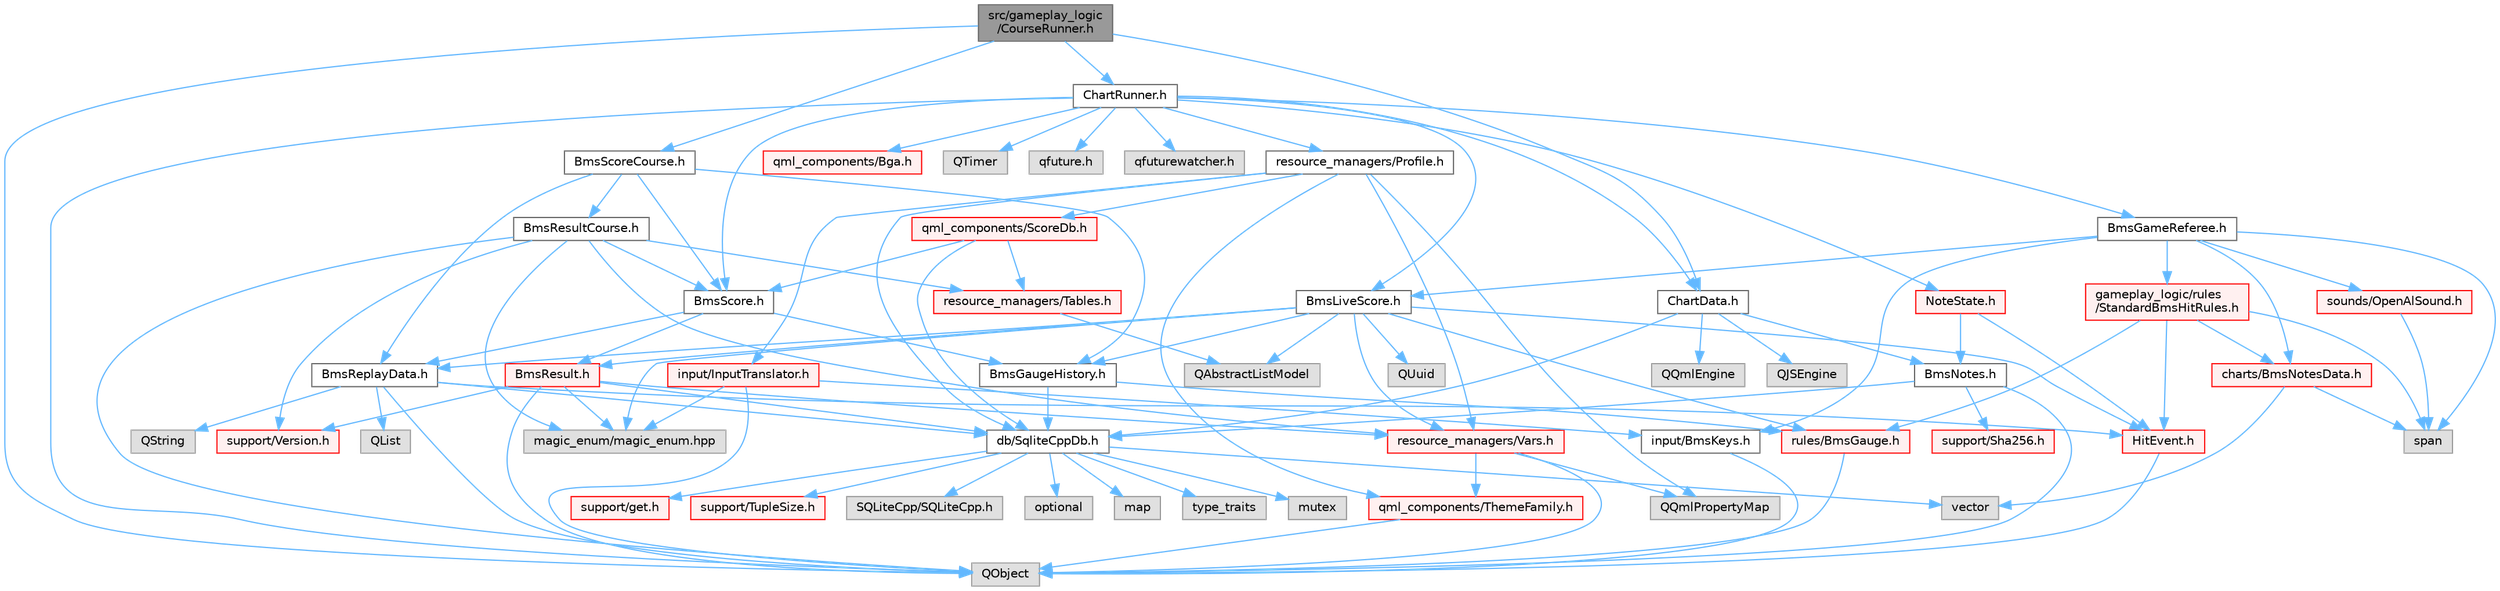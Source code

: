 digraph "src/gameplay_logic/CourseRunner.h"
{
 // LATEX_PDF_SIZE
  bgcolor="transparent";
  edge [fontname=Helvetica,fontsize=10,labelfontname=Helvetica,labelfontsize=10];
  node [fontname=Helvetica,fontsize=10,shape=box,height=0.2,width=0.4];
  Node1 [id="Node000001",label="src/gameplay_logic\l/CourseRunner.h",height=0.2,width=0.4,color="gray40", fillcolor="grey60", style="filled", fontcolor="black",tooltip=" "];
  Node1 -> Node2 [id="edge1_Node000001_Node000002",color="steelblue1",style="solid",tooltip=" "];
  Node2 [id="Node000002",label="BmsScoreCourse.h",height=0.2,width=0.4,color="grey40", fillcolor="white", style="filled",URL="$BmsScoreCourse_8h.html",tooltip=" "];
  Node2 -> Node3 [id="edge2_Node000002_Node000003",color="steelblue1",style="solid",tooltip=" "];
  Node3 [id="Node000003",label="BmsResultCourse.h",height=0.2,width=0.4,color="grey40", fillcolor="white", style="filled",URL="$BmsResultCourse_8h.html",tooltip=" "];
  Node3 -> Node4 [id="edge3_Node000003_Node000004",color="steelblue1",style="solid",tooltip=" "];
  Node4 [id="Node000004",label="BmsScore.h",height=0.2,width=0.4,color="grey40", fillcolor="white", style="filled",URL="$BmsScore_8h.html",tooltip=" "];
  Node4 -> Node5 [id="edge4_Node000004_Node000005",color="steelblue1",style="solid",tooltip=" "];
  Node5 [id="Node000005",label="BmsGaugeHistory.h",height=0.2,width=0.4,color="grey40", fillcolor="white", style="filled",URL="$BmsGaugeHistory_8h.html",tooltip=" "];
  Node5 -> Node6 [id="edge5_Node000005_Node000006",color="steelblue1",style="solid",tooltip=" "];
  Node6 [id="Node000006",label="db/SqliteCppDb.h",height=0.2,width=0.4,color="grey40", fillcolor="white", style="filled",URL="$SqliteCppDb_8h.html",tooltip=" "];
  Node6 -> Node7 [id="edge6_Node000006_Node000007",color="steelblue1",style="solid",tooltip=" "];
  Node7 [id="Node000007",label="SQLiteCpp/SQLiteCpp.h",height=0.2,width=0.4,color="grey60", fillcolor="#E0E0E0", style="filled",tooltip=" "];
  Node6 -> Node8 [id="edge7_Node000006_Node000008",color="steelblue1",style="solid",tooltip=" "];
  Node8 [id="Node000008",label="optional",height=0.2,width=0.4,color="grey60", fillcolor="#E0E0E0", style="filled",tooltip=" "];
  Node6 -> Node9 [id="edge8_Node000006_Node000009",color="steelblue1",style="solid",tooltip=" "];
  Node9 [id="Node000009",label="vector",height=0.2,width=0.4,color="grey60", fillcolor="#E0E0E0", style="filled",tooltip=" "];
  Node6 -> Node10 [id="edge9_Node000006_Node000010",color="steelblue1",style="solid",tooltip=" "];
  Node10 [id="Node000010",label="map",height=0.2,width=0.4,color="grey60", fillcolor="#E0E0E0", style="filled",tooltip=" "];
  Node6 -> Node11 [id="edge10_Node000006_Node000011",color="steelblue1",style="solid",tooltip=" "];
  Node11 [id="Node000011",label="type_traits",height=0.2,width=0.4,color="grey60", fillcolor="#E0E0E0", style="filled",tooltip=" "];
  Node6 -> Node12 [id="edge11_Node000006_Node000012",color="steelblue1",style="solid",tooltip=" "];
  Node12 [id="Node000012",label="mutex",height=0.2,width=0.4,color="grey60", fillcolor="#E0E0E0", style="filled",tooltip=" "];
  Node6 -> Node13 [id="edge12_Node000006_Node000013",color="steelblue1",style="solid",tooltip=" "];
  Node13 [id="Node000013",label="support/get.h",height=0.2,width=0.4,color="red", fillcolor="#FFF0F0", style="filled",URL="$get_8h.html",tooltip=" "];
  Node6 -> Node16 [id="edge13_Node000006_Node000016",color="steelblue1",style="solid",tooltip=" "];
  Node16 [id="Node000016",label="support/TupleSize.h",height=0.2,width=0.4,color="red", fillcolor="#FFF0F0", style="filled",URL="$TupleSize_8h.html",tooltip=" "];
  Node5 -> Node18 [id="edge14_Node000005_Node000018",color="steelblue1",style="solid",tooltip=" "];
  Node18 [id="Node000018",label="rules/BmsGauge.h",height=0.2,width=0.4,color="red", fillcolor="#FFF0F0", style="filled",URL="$BmsGauge_8h.html",tooltip=" "];
  Node18 -> Node20 [id="edge15_Node000018_Node000020",color="steelblue1",style="solid",tooltip=" "];
  Node20 [id="Node000020",label="QObject",height=0.2,width=0.4,color="grey60", fillcolor="#E0E0E0", style="filled",tooltip=" "];
  Node4 -> Node22 [id="edge16_Node000004_Node000022",color="steelblue1",style="solid",tooltip=" "];
  Node22 [id="Node000022",label="BmsResult.h",height=0.2,width=0.4,color="red", fillcolor="#FFF0F0", style="filled",URL="$BmsResult_8h.html",tooltip=" "];
  Node22 -> Node23 [id="edge17_Node000022_Node000023",color="steelblue1",style="solid",tooltip=" "];
  Node23 [id="Node000023",label="magic_enum/magic_enum.hpp",height=0.2,width=0.4,color="grey60", fillcolor="#E0E0E0", style="filled",tooltip=" "];
  Node22 -> Node6 [id="edge18_Node000022_Node000006",color="steelblue1",style="solid",tooltip=" "];
  Node22 -> Node24 [id="edge19_Node000022_Node000024",color="steelblue1",style="solid",tooltip=" "];
  Node24 [id="Node000024",label="resource_managers/Vars.h",height=0.2,width=0.4,color="red", fillcolor="#FFF0F0", style="filled",URL="$Vars_8h.html",tooltip=" "];
  Node24 -> Node25 [id="edge20_Node000024_Node000025",color="steelblue1",style="solid",tooltip=" "];
  Node25 [id="Node000025",label="qml_components/ThemeFamily.h",height=0.2,width=0.4,color="red", fillcolor="#FFF0F0", style="filled",URL="$ThemeFamily_8h.html",tooltip=" "];
  Node25 -> Node20 [id="edge21_Node000025_Node000020",color="steelblue1",style="solid",tooltip=" "];
  Node24 -> Node20 [id="edge22_Node000024_Node000020",color="steelblue1",style="solid",tooltip=" "];
  Node24 -> Node28 [id="edge23_Node000024_Node000028",color="steelblue1",style="solid",tooltip=" "];
  Node28 [id="Node000028",label="QQmlPropertyMap",height=0.2,width=0.4,color="grey60", fillcolor="#E0E0E0", style="filled",tooltip=" "];
  Node22 -> Node31 [id="edge24_Node000022_Node000031",color="steelblue1",style="solid",tooltip=" "];
  Node31 [id="Node000031",label="support/Version.h",height=0.2,width=0.4,color="red", fillcolor="#FFF0F0", style="filled",URL="$Version_8h.html",tooltip=" "];
  Node22 -> Node20 [id="edge25_Node000022_Node000020",color="steelblue1",style="solid",tooltip=" "];
  Node4 -> Node33 [id="edge26_Node000004_Node000033",color="steelblue1",style="solid",tooltip=" "];
  Node33 [id="Node000033",label="BmsReplayData.h",height=0.2,width=0.4,color="grey40", fillcolor="white", style="filled",URL="$BmsReplayData_8h.html",tooltip=" "];
  Node33 -> Node34 [id="edge27_Node000033_Node000034",color="steelblue1",style="solid",tooltip=" "];
  Node34 [id="Node000034",label="HitEvent.h",height=0.2,width=0.4,color="red", fillcolor="#FFF0F0", style="filled",URL="$HitEvent_8h.html",tooltip=" "];
  Node34 -> Node20 [id="edge28_Node000034_Node000020",color="steelblue1",style="solid",tooltip=" "];
  Node33 -> Node6 [id="edge29_Node000033_Node000006",color="steelblue1",style="solid",tooltip=" "];
  Node33 -> Node36 [id="edge30_Node000033_Node000036",color="steelblue1",style="solid",tooltip=" "];
  Node36 [id="Node000036",label="QList",height=0.2,width=0.4,color="grey60", fillcolor="#E0E0E0", style="filled",tooltip=" "];
  Node33 -> Node20 [id="edge31_Node000033_Node000020",color="steelblue1",style="solid",tooltip=" "];
  Node33 -> Node37 [id="edge32_Node000033_Node000037",color="steelblue1",style="solid",tooltip=" "];
  Node37 [id="Node000037",label="QString",height=0.2,width=0.4,color="grey60", fillcolor="#E0E0E0", style="filled",tooltip=" "];
  Node3 -> Node38 [id="edge33_Node000003_Node000038",color="steelblue1",style="solid",tooltip=" "];
  Node38 [id="Node000038",label="resource_managers/Tables.h",height=0.2,width=0.4,color="red", fillcolor="#FFF0F0", style="filled",URL="$Tables_8h.html",tooltip=" "];
  Node38 -> Node39 [id="edge34_Node000038_Node000039",color="steelblue1",style="solid",tooltip=" "];
  Node39 [id="Node000039",label="QAbstractListModel",height=0.2,width=0.4,color="grey60", fillcolor="#E0E0E0", style="filled",tooltip=" "];
  Node3 -> Node31 [id="edge35_Node000003_Node000031",color="steelblue1",style="solid",tooltip=" "];
  Node3 -> Node24 [id="edge36_Node000003_Node000024",color="steelblue1",style="solid",tooltip=" "];
  Node3 -> Node20 [id="edge37_Node000003_Node000020",color="steelblue1",style="solid",tooltip=" "];
  Node3 -> Node23 [id="edge38_Node000003_Node000023",color="steelblue1",style="solid",tooltip=" "];
  Node2 -> Node5 [id="edge39_Node000002_Node000005",color="steelblue1",style="solid",tooltip=" "];
  Node2 -> Node33 [id="edge40_Node000002_Node000033",color="steelblue1",style="solid",tooltip=" "];
  Node2 -> Node4 [id="edge41_Node000002_Node000004",color="steelblue1",style="solid",tooltip=" "];
  Node1 -> Node43 [id="edge42_Node000001_Node000043",color="steelblue1",style="solid",tooltip=" "];
  Node43 [id="Node000043",label="ChartData.h",height=0.2,width=0.4,color="grey40", fillcolor="white", style="filled",URL="$ChartData_8h.html",tooltip=" "];
  Node43 -> Node44 [id="edge43_Node000043_Node000044",color="steelblue1",style="solid",tooltip=" "];
  Node44 [id="Node000044",label="QQmlEngine",height=0.2,width=0.4,color="grey60", fillcolor="#E0E0E0", style="filled",tooltip=" "];
  Node43 -> Node45 [id="edge44_Node000043_Node000045",color="steelblue1",style="solid",tooltip=" "];
  Node45 [id="Node000045",label="QJSEngine",height=0.2,width=0.4,color="grey60", fillcolor="#E0E0E0", style="filled",tooltip=" "];
  Node43 -> Node46 [id="edge45_Node000043_Node000046",color="steelblue1",style="solid",tooltip=" "];
  Node46 [id="Node000046",label="BmsNotes.h",height=0.2,width=0.4,color="grey40", fillcolor="white", style="filled",URL="$BmsNotes_8h.html",tooltip=" "];
  Node46 -> Node20 [id="edge46_Node000046_Node000020",color="steelblue1",style="solid",tooltip=" "];
  Node46 -> Node47 [id="edge47_Node000046_Node000047",color="steelblue1",style="solid",tooltip=" "];
  Node47 [id="Node000047",label="support/Sha256.h",height=0.2,width=0.4,color="red", fillcolor="#FFF0F0", style="filled",URL="$Sha256_8h.html",tooltip=" "];
  Node46 -> Node6 [id="edge48_Node000046_Node000006",color="steelblue1",style="solid",tooltip=" "];
  Node43 -> Node6 [id="edge49_Node000043_Node000006",color="steelblue1",style="solid",tooltip=" "];
  Node1 -> Node20 [id="edge50_Node000001_Node000020",color="steelblue1",style="solid",tooltip=" "];
  Node1 -> Node49 [id="edge51_Node000001_Node000049",color="steelblue1",style="solid",tooltip=" "];
  Node49 [id="Node000049",label="ChartRunner.h",height=0.2,width=0.4,color="grey40", fillcolor="white", style="filled",URL="$ChartRunner_8h.html",tooltip=" "];
  Node49 -> Node20 [id="edge52_Node000049_Node000020",color="steelblue1",style="solid",tooltip=" "];
  Node49 -> Node50 [id="edge53_Node000049_Node000050",color="steelblue1",style="solid",tooltip=" "];
  Node50 [id="Node000050",label="BmsGameReferee.h",height=0.2,width=0.4,color="grey40", fillcolor="white", style="filled",URL="$BmsGameReferee_8h.html",tooltip=" "];
  Node50 -> Node51 [id="edge54_Node000050_Node000051",color="steelblue1",style="solid",tooltip=" "];
  Node51 [id="Node000051",label="span",height=0.2,width=0.4,color="grey60", fillcolor="#E0E0E0", style="filled",tooltip=" "];
  Node50 -> Node52 [id="edge55_Node000050_Node000052",color="steelblue1",style="solid",tooltip=" "];
  Node52 [id="Node000052",label="charts/BmsNotesData.h",height=0.2,width=0.4,color="red", fillcolor="#FFF0F0", style="filled",URL="$BmsNotesData_8h.html",tooltip=" "];
  Node52 -> Node9 [id="edge56_Node000052_Node000009",color="steelblue1",style="solid",tooltip=" "];
  Node52 -> Node51 [id="edge57_Node000052_Node000051",color="steelblue1",style="solid",tooltip=" "];
  Node50 -> Node59 [id="edge58_Node000050_Node000059",color="steelblue1",style="solid",tooltip=" "];
  Node59 [id="Node000059",label="input/BmsKeys.h",height=0.2,width=0.4,color="grey40", fillcolor="white", style="filled",URL="$BmsKeys_8h.html",tooltip=" "];
  Node59 -> Node20 [id="edge59_Node000059_Node000020",color="steelblue1",style="solid",tooltip=" "];
  Node50 -> Node60 [id="edge60_Node000050_Node000060",color="steelblue1",style="solid",tooltip=" "];
  Node60 [id="Node000060",label="BmsLiveScore.h",height=0.2,width=0.4,color="grey40", fillcolor="white", style="filled",URL="$BmsLiveScore_8h.html",tooltip=" "];
  Node60 -> Node23 [id="edge61_Node000060_Node000023",color="steelblue1",style="solid",tooltip=" "];
  Node60 -> Node18 [id="edge62_Node000060_Node000018",color="steelblue1",style="solid",tooltip=" "];
  Node60 -> Node34 [id="edge63_Node000060_Node000034",color="steelblue1",style="solid",tooltip=" "];
  Node60 -> Node22 [id="edge64_Node000060_Node000022",color="steelblue1",style="solid",tooltip=" "];
  Node60 -> Node5 [id="edge65_Node000060_Node000005",color="steelblue1",style="solid",tooltip=" "];
  Node60 -> Node33 [id="edge66_Node000060_Node000033",color="steelblue1",style="solid",tooltip=" "];
  Node60 -> Node24 [id="edge67_Node000060_Node000024",color="steelblue1",style="solid",tooltip=" "];
  Node60 -> Node39 [id="edge68_Node000060_Node000039",color="steelblue1",style="solid",tooltip=" "];
  Node60 -> Node61 [id="edge69_Node000060_Node000061",color="steelblue1",style="solid",tooltip=" "];
  Node61 [id="Node000061",label="QUuid",height=0.2,width=0.4,color="grey60", fillcolor="#E0E0E0", style="filled",tooltip=" "];
  Node50 -> Node62 [id="edge70_Node000050_Node000062",color="steelblue1",style="solid",tooltip=" "];
  Node62 [id="Node000062",label="gameplay_logic/rules\l/StandardBmsHitRules.h",height=0.2,width=0.4,color="red", fillcolor="#FFF0F0", style="filled",URL="$StandardBmsHitRules_8h.html",tooltip=" "];
  Node62 -> Node52 [id="edge71_Node000062_Node000052",color="steelblue1",style="solid",tooltip=" "];
  Node62 -> Node18 [id="edge72_Node000062_Node000018",color="steelblue1",style="solid",tooltip=" "];
  Node62 -> Node34 [id="edge73_Node000062_Node000034",color="steelblue1",style="solid",tooltip=" "];
  Node62 -> Node51 [id="edge74_Node000062_Node000051",color="steelblue1",style="solid",tooltip=" "];
  Node50 -> Node65 [id="edge75_Node000050_Node000065",color="steelblue1",style="solid",tooltip=" "];
  Node65 [id="Node000065",label="sounds/OpenAlSound.h",height=0.2,width=0.4,color="red", fillcolor="#FFF0F0", style="filled",URL="$OpenAlSound_8h.html",tooltip=" "];
  Node65 -> Node51 [id="edge76_Node000065_Node000051",color="steelblue1",style="solid",tooltip=" "];
  Node49 -> Node43 [id="edge77_Node000049_Node000043",color="steelblue1",style="solid",tooltip=" "];
  Node49 -> Node4 [id="edge78_Node000049_Node000004",color="steelblue1",style="solid",tooltip=" "];
  Node49 -> Node60 [id="edge79_Node000049_Node000060",color="steelblue1",style="solid",tooltip=" "];
  Node49 -> Node68 [id="edge80_Node000049_Node000068",color="steelblue1",style="solid",tooltip=" "];
  Node68 [id="Node000068",label="resource_managers/Profile.h",height=0.2,width=0.4,color="grey40", fillcolor="white", style="filled",URL="$Profile_8h.html",tooltip=" "];
  Node68 -> Node24 [id="edge81_Node000068_Node000024",color="steelblue1",style="solid",tooltip=" "];
  Node68 -> Node6 [id="edge82_Node000068_Node000006",color="steelblue1",style="solid",tooltip=" "];
  Node68 -> Node69 [id="edge83_Node000068_Node000069",color="steelblue1",style="solid",tooltip=" "];
  Node69 [id="Node000069",label="input/InputTranslator.h",height=0.2,width=0.4,color="red", fillcolor="#FFF0F0", style="filled",URL="$InputTranslator_8h.html",tooltip=" "];
  Node69 -> Node59 [id="edge84_Node000069_Node000059",color="steelblue1",style="solid",tooltip=" "];
  Node69 -> Node20 [id="edge85_Node000069_Node000020",color="steelblue1",style="solid",tooltip=" "];
  Node69 -> Node23 [id="edge86_Node000069_Node000023",color="steelblue1",style="solid",tooltip=" "];
  Node68 -> Node76 [id="edge87_Node000068_Node000076",color="steelblue1",style="solid",tooltip=" "];
  Node76 [id="Node000076",label="qml_components/ScoreDb.h",height=0.2,width=0.4,color="red", fillcolor="#FFF0F0", style="filled",URL="$ScoreDb_8h.html",tooltip=" "];
  Node76 -> Node6 [id="edge88_Node000076_Node000006",color="steelblue1",style="solid",tooltip=" "];
  Node76 -> Node4 [id="edge89_Node000076_Node000004",color="steelblue1",style="solid",tooltip=" "];
  Node76 -> Node38 [id="edge90_Node000076_Node000038",color="steelblue1",style="solid",tooltip=" "];
  Node68 -> Node28 [id="edge91_Node000068_Node000028",color="steelblue1",style="solid",tooltip=" "];
  Node68 -> Node25 [id="edge92_Node000068_Node000025",color="steelblue1",style="solid",tooltip=" "];
  Node49 -> Node78 [id="edge93_Node000049_Node000078",color="steelblue1",style="solid",tooltip=" "];
  Node78 [id="Node000078",label="qml_components/Bga.h",height=0.2,width=0.4,color="red", fillcolor="#FFF0F0", style="filled",URL="$Bga_8h.html",tooltip=" "];
  Node49 -> Node84 [id="edge94_Node000049_Node000084",color="steelblue1",style="solid",tooltip=" "];
  Node84 [id="Node000084",label="NoteState.h",height=0.2,width=0.4,color="red", fillcolor="#FFF0F0", style="filled",URL="$NoteState_8h.html",tooltip=" "];
  Node84 -> Node46 [id="edge95_Node000084_Node000046",color="steelblue1",style="solid",tooltip=" "];
  Node84 -> Node34 [id="edge96_Node000084_Node000034",color="steelblue1",style="solid",tooltip=" "];
  Node49 -> Node71 [id="edge97_Node000049_Node000071",color="steelblue1",style="solid",tooltip=" "];
  Node71 [id="Node000071",label="QTimer",height=0.2,width=0.4,color="grey60", fillcolor="#E0E0E0", style="filled",tooltip=" "];
  Node49 -> Node86 [id="edge98_Node000049_Node000086",color="steelblue1",style="solid",tooltip=" "];
  Node86 [id="Node000086",label="qfuture.h",height=0.2,width=0.4,color="grey60", fillcolor="#E0E0E0", style="filled",tooltip=" "];
  Node49 -> Node87 [id="edge99_Node000049_Node000087",color="steelblue1",style="solid",tooltip=" "];
  Node87 [id="Node000087",label="qfuturewatcher.h",height=0.2,width=0.4,color="grey60", fillcolor="#E0E0E0", style="filled",tooltip=" "];
}
